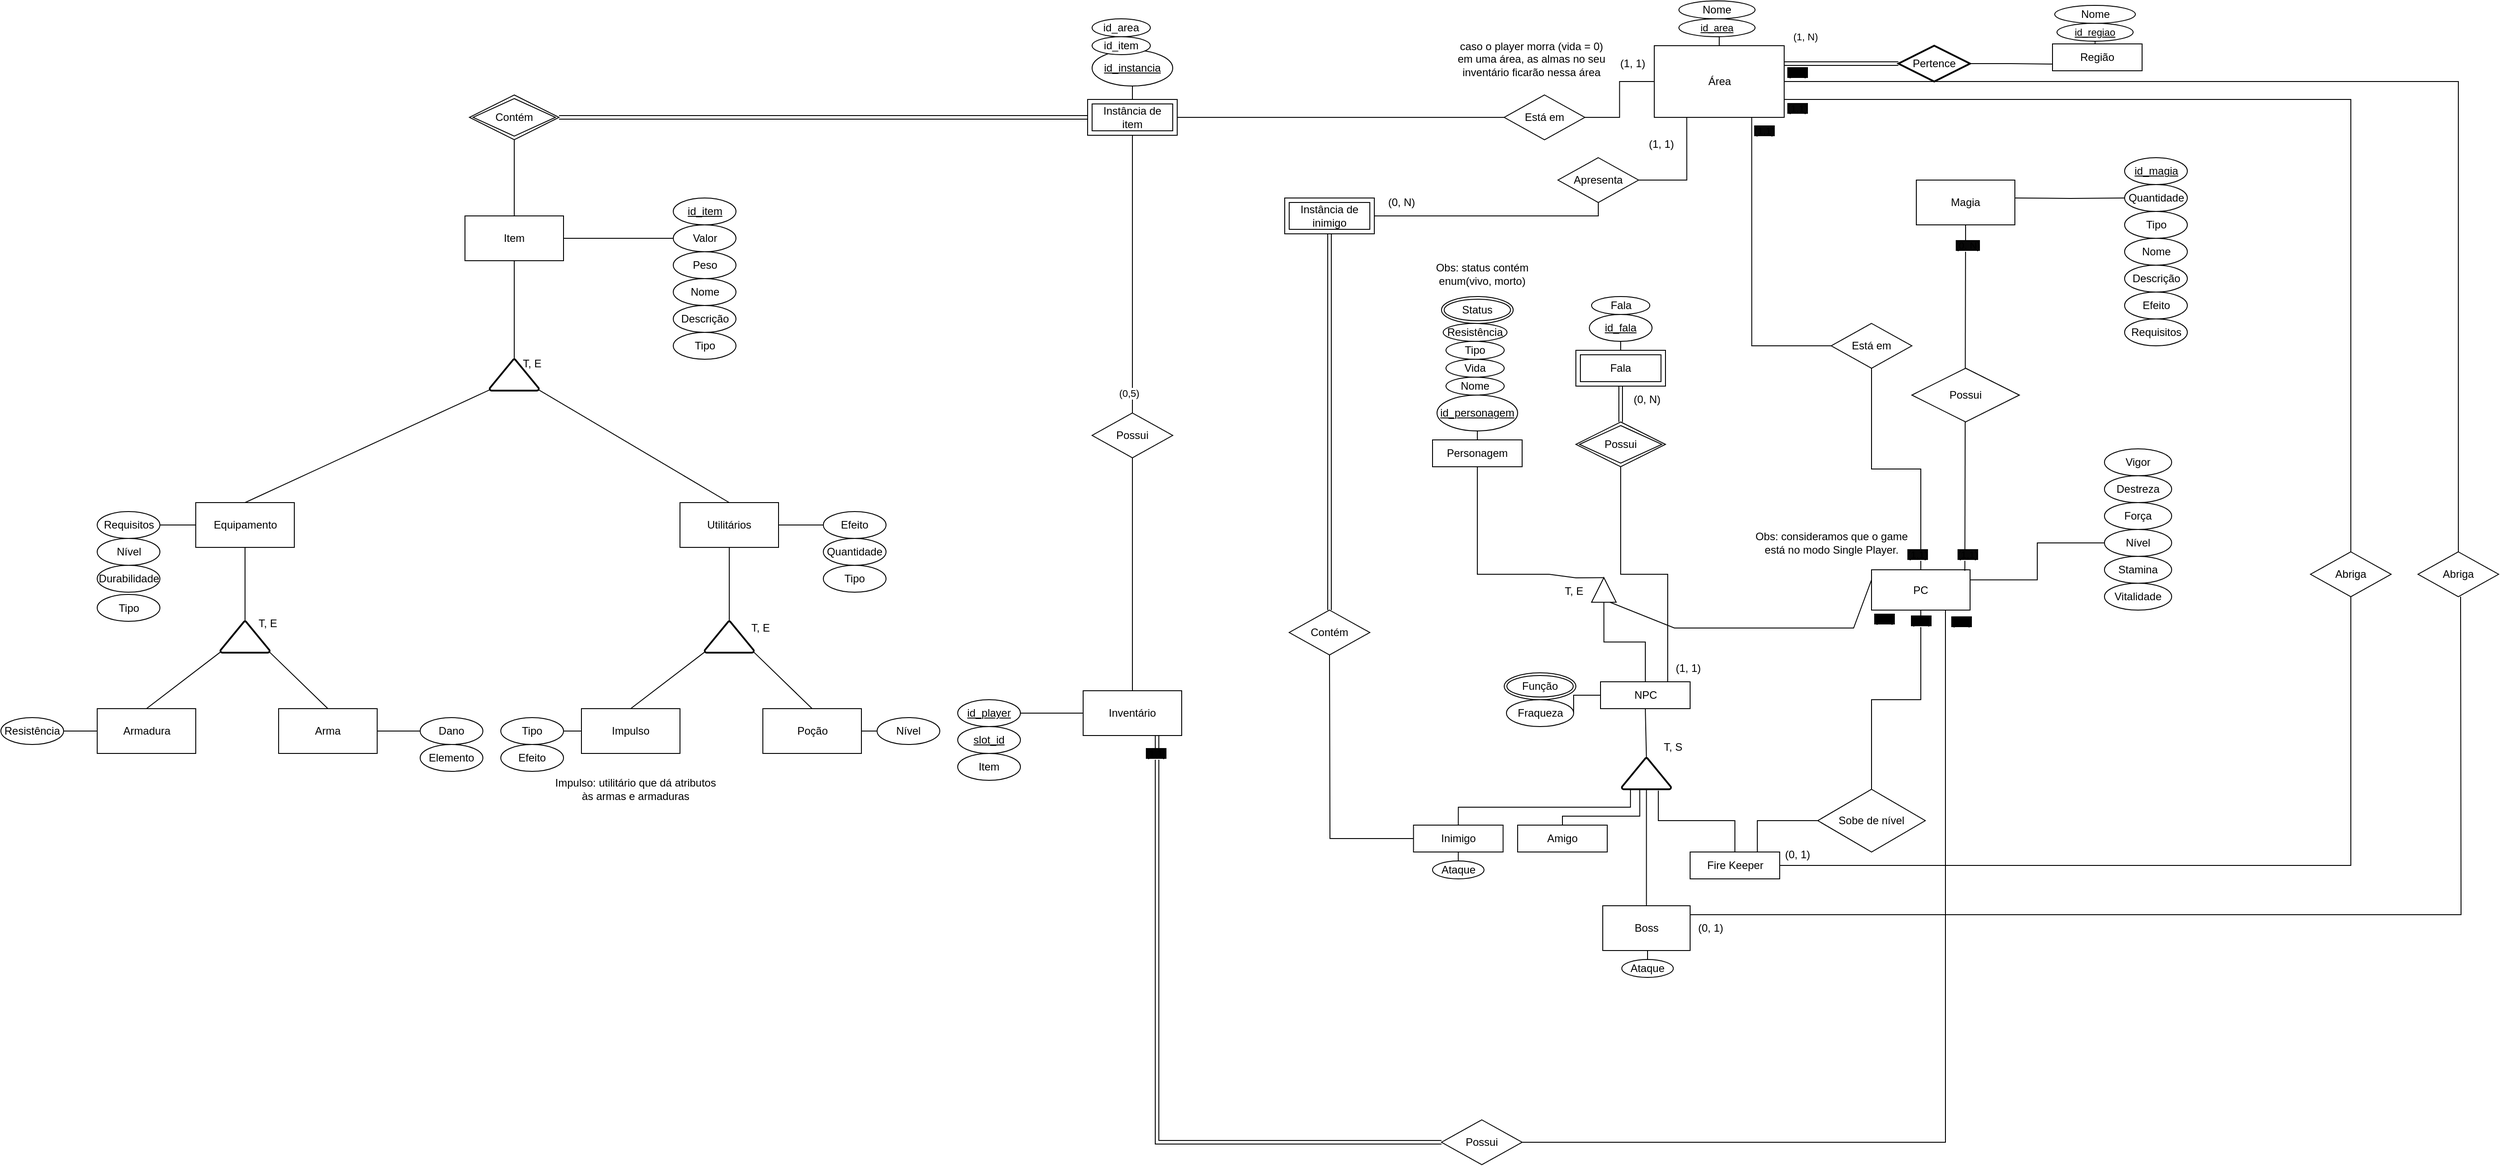 <mxfile version="24.6.4" type="device">
  <diagram name="Página-1" id="jx06WDity2gwH4yA1sEw">
    <mxGraphModel dx="1634" dy="1858" grid="1" gridSize="10" guides="1" tooltips="1" connect="1" arrows="1" fold="1" page="1" pageScale="1" pageWidth="827" pageHeight="1169" background="none" math="0" shadow="0">
      <root>
        <mxCell id="0" />
        <mxCell id="1" parent="0" />
        <mxCell id="X5-_OFj0duZmrZP-IUJ5-1" style="edgeStyle=orthogonalEdgeStyle;rounded=0;orthogonalLoop=1;jettySize=auto;html=1;exitX=1;exitY=0.25;exitDx=0;exitDy=0;entryX=0;entryY=0.5;entryDx=0;entryDy=0;labelBackgroundColor=none;fontColor=default;endArrow=none;endFill=0;" parent="1" source="X5-_OFj0duZmrZP-IUJ5-4" target="X5-_OFj0duZmrZP-IUJ5-6" edge="1">
          <mxGeometry relative="1" as="geometry" />
        </mxCell>
        <mxCell id="X5-_OFj0duZmrZP-IUJ5-4" value="PC" style="rounded=0;whiteSpace=wrap;html=1;labelBackgroundColor=none;" parent="1" vertex="1">
          <mxGeometry x="1440" y="535" width="110" height="45" as="geometry" />
        </mxCell>
        <mxCell id="X5-_OFj0duZmrZP-IUJ5-5" value="Stamina" style="ellipse;whiteSpace=wrap;html=1;align=center;labelBackgroundColor=none;" parent="1" vertex="1">
          <mxGeometry x="1700" y="520" width="75" height="30" as="geometry" />
        </mxCell>
        <mxCell id="X5-_OFj0duZmrZP-IUJ5-6" value="Nível" style="ellipse;whiteSpace=wrap;html=1;align=center;labelBackgroundColor=none;" parent="1" vertex="1">
          <mxGeometry x="1700" y="490" width="75" height="30" as="geometry" />
        </mxCell>
        <mxCell id="X5-_OFj0duZmrZP-IUJ5-7" value="Força" style="ellipse;whiteSpace=wrap;html=1;align=center;labelBackgroundColor=none;" parent="1" vertex="1">
          <mxGeometry x="1700" y="460" width="75" height="30" as="geometry" />
        </mxCell>
        <mxCell id="X5-_OFj0duZmrZP-IUJ5-8" value="Vigor" style="ellipse;whiteSpace=wrap;html=1;align=center;labelBackgroundColor=none;" parent="1" vertex="1">
          <mxGeometry x="1700" y="400" width="75" height="30" as="geometry" />
        </mxCell>
        <mxCell id="X5-_OFj0duZmrZP-IUJ5-9" value="Destreza" style="ellipse;whiteSpace=wrap;html=1;align=center;labelBackgroundColor=none;" parent="1" vertex="1">
          <mxGeometry x="1700" y="430" width="75" height="30" as="geometry" />
        </mxCell>
        <mxCell id="X5-_OFj0duZmrZP-IUJ5-10" value="Vitalidade" style="ellipse;whiteSpace=wrap;html=1;align=center;labelBackgroundColor=none;" parent="1" vertex="1">
          <mxGeometry x="1700" y="550" width="75" height="30" as="geometry" />
        </mxCell>
        <mxCell id="X5-_OFj0duZmrZP-IUJ5-29" style="edgeStyle=orthogonalEdgeStyle;rounded=0;orthogonalLoop=1;jettySize=auto;html=1;exitX=0;exitY=0.5;exitDx=0;exitDy=0;entryX=1;entryY=0.5;entryDx=0;entryDy=0;labelBackgroundColor=none;fontColor=default;endArrow=none;endFill=0;" parent="1" source="X5-_OFj0duZmrZP-IUJ5-30" target="X5-_OFj0duZmrZP-IUJ5-32" edge="1">
          <mxGeometry relative="1" as="geometry" />
        </mxCell>
        <mxCell id="X5-_OFj0duZmrZP-IUJ5-30" value="NPC" style="rounded=0;whiteSpace=wrap;html=1;labelBackgroundColor=none;" parent="1" vertex="1">
          <mxGeometry x="1137.5" y="660" width="100" height="30" as="geometry" />
        </mxCell>
        <mxCell id="X5-_OFj0duZmrZP-IUJ5-31" value="Função" style="ellipse;shape=doubleEllipse;margin=3;whiteSpace=wrap;html=1;align=center;labelBackgroundColor=none;" parent="1" vertex="1">
          <mxGeometry x="1030" y="650" width="80" height="30" as="geometry" />
        </mxCell>
        <mxCell id="X5-_OFj0duZmrZP-IUJ5-32" value="Fraqueza" style="ellipse;whiteSpace=wrap;html=1;align=center;labelBackgroundColor=none;" parent="1" vertex="1">
          <mxGeometry x="1032.5" y="680" width="75" height="30" as="geometry" />
        </mxCell>
        <mxCell id="X5-_OFj0duZmrZP-IUJ5-40" value="" style="edgeStyle=orthogonalEdgeStyle;shape=link;rounded=0;orthogonalLoop=1;jettySize=auto;html=1;align=center;verticalAlign=middle;fontFamily=Helvetica;fontSize=11;fontColor=default;labelBackgroundColor=none;endArrow=classic;entryX=0;entryY=0.5;entryDx=0;entryDy=0;entryPerimeter=0;exitX=1;exitY=0.25;exitDx=0;exitDy=0;" parent="1" source="X5-_OFj0duZmrZP-IUJ5-42" target="X5-_OFj0duZmrZP-IUJ5-45" edge="1">
          <mxGeometry relative="1" as="geometry">
            <mxPoint x="1440" y="100" as="targetPoint" />
          </mxGeometry>
        </mxCell>
        <mxCell id="X5-_OFj0duZmrZP-IUJ5-41" value="(1, N)" style="edgeLabel;html=1;align=center;verticalAlign=middle;resizable=0;points=[];fontFamily=Helvetica;fontSize=11;labelBackgroundColor=none;" parent="X5-_OFj0duZmrZP-IUJ5-40" connectable="0" vertex="1">
          <mxGeometry x="-0.63" y="-2" relative="1" as="geometry">
            <mxPoint y="-32" as="offset" />
          </mxGeometry>
        </mxCell>
        <mxCell id="X5-_OFj0duZmrZP-IUJ5-42" value="Área" style="rounded=0;whiteSpace=wrap;html=1;labelBackgroundColor=none;" parent="1" vertex="1">
          <mxGeometry x="1197.5" y="-50" width="145" height="80" as="geometry" />
        </mxCell>
        <mxCell id="X5-_OFj0duZmrZP-IUJ5-43" value="id_area" style="ellipse;whiteSpace=wrap;html=1;align=center;fontStyle=4;fontFamily=Helvetica;fontSize=11;labelBackgroundColor=none;" parent="1" vertex="1">
          <mxGeometry x="1225" y="-80" width="85" height="20" as="geometry" />
        </mxCell>
        <mxCell id="X5-_OFj0duZmrZP-IUJ5-44" value="Nome" style="ellipse;whiteSpace=wrap;html=1;align=center;labelBackgroundColor=none;" parent="1" vertex="1">
          <mxGeometry x="1225" y="-100" width="85" height="20" as="geometry" />
        </mxCell>
        <mxCell id="X5-_OFj0duZmrZP-IUJ5-45" value="Pertence" style="strokeWidth=2;html=1;shape=mxgraph.flowchart.decision;whiteSpace=wrap;labelBackgroundColor=none;" parent="1" vertex="1">
          <mxGeometry x="1470" y="-50" width="80" height="40" as="geometry" />
        </mxCell>
        <mxCell id="X5-_OFj0duZmrZP-IUJ5-46" style="edgeStyle=orthogonalEdgeStyle;shape=connector;rounded=0;orthogonalLoop=1;jettySize=auto;html=1;exitX=0.5;exitY=0;exitDx=0;exitDy=0;entryX=0.5;entryY=1;entryDx=0;entryDy=0;align=center;verticalAlign=middle;fontFamily=Helvetica;fontSize=11;fontColor=default;labelBackgroundColor=none;endArrow=none;endFill=0;" parent="1" source="X5-_OFj0duZmrZP-IUJ5-47" target="X5-_OFj0duZmrZP-IUJ5-48" edge="1">
          <mxGeometry relative="1" as="geometry" />
        </mxCell>
        <mxCell id="X5-_OFj0duZmrZP-IUJ5-47" value="Região" style="rounded=0;whiteSpace=wrap;html=1;labelBackgroundColor=none;" parent="1" vertex="1">
          <mxGeometry x="1642" y="-52" width="100" height="30" as="geometry" />
        </mxCell>
        <mxCell id="X5-_OFj0duZmrZP-IUJ5-48" value="id_regiao" style="ellipse;whiteSpace=wrap;html=1;align=center;fontStyle=4;fontFamily=Helvetica;fontSize=11;labelBackgroundColor=none;" parent="1" vertex="1">
          <mxGeometry x="1647" y="-75" width="85" height="20" as="geometry" />
        </mxCell>
        <mxCell id="X5-_OFj0duZmrZP-IUJ5-49" value="Nome" style="ellipse;whiteSpace=wrap;html=1;align=center;labelBackgroundColor=none;" parent="1" vertex="1">
          <mxGeometry x="1644.5" y="-95" width="90" height="20" as="geometry" />
        </mxCell>
        <mxCell id="X5-_OFj0duZmrZP-IUJ5-53" value="Boss" style="rounded=0;whiteSpace=wrap;html=1;labelBackgroundColor=none;" parent="1" vertex="1">
          <mxGeometry x="1140" y="910" width="97.5" height="50" as="geometry" />
        </mxCell>
        <mxCell id="X5-_OFj0duZmrZP-IUJ5-54" value="Fire Keeper" style="rounded=0;whiteSpace=wrap;html=1;labelBackgroundColor=none;" parent="1" vertex="1">
          <mxGeometry x="1237.5" y="850" width="100" height="30" as="geometry" />
        </mxCell>
        <mxCell id="X5-_OFj0duZmrZP-IUJ5-55" style="edgeStyle=orthogonalEdgeStyle;rounded=0;orthogonalLoop=1;jettySize=auto;html=1;exitX=0;exitY=0.5;exitDx=0;exitDy=0;endArrow=none;endFill=0;" parent="1" source="X5-_OFj0duZmrZP-IUJ5-56" edge="1">
          <mxGeometry relative="1" as="geometry">
            <mxPoint x="835" y="630" as="targetPoint" />
          </mxGeometry>
        </mxCell>
        <mxCell id="X5-_OFj0duZmrZP-IUJ5-56" value="Inimigo" style="rounded=0;whiteSpace=wrap;html=1;labelBackgroundColor=none;" parent="1" vertex="1">
          <mxGeometry x="928.75" y="820" width="100" height="30" as="geometry" />
        </mxCell>
        <mxCell id="X5-_OFj0duZmrZP-IUJ5-58" value="Contém" style="shape=rhombus;perimeter=rhombusPerimeter;whiteSpace=wrap;html=1;align=center;" parent="1" vertex="1">
          <mxGeometry x="790" y="580" width="90" height="50" as="geometry" />
        </mxCell>
        <mxCell id="X5-_OFj0duZmrZP-IUJ5-59" value="Instância de&lt;div&gt;inimigo&lt;/div&gt;" style="shape=ext;margin=3;double=1;whiteSpace=wrap;html=1;align=center;" parent="1" vertex="1">
          <mxGeometry x="785" y="120" width="100" height="40" as="geometry" />
        </mxCell>
        <mxCell id="X5-_OFj0duZmrZP-IUJ5-60" value="" style="shape=link;html=1;rounded=0;edgeStyle=orthogonalEdgeStyle;exitX=0.5;exitY=0;exitDx=0;exitDy=0;entryX=0.5;entryY=1;entryDx=0;entryDy=0;" parent="1" source="X5-_OFj0duZmrZP-IUJ5-58" target="X5-_OFj0duZmrZP-IUJ5-59" edge="1">
          <mxGeometry relative="1" as="geometry">
            <mxPoint x="830" y="570" as="sourcePoint" />
            <mxPoint x="990" y="570" as="targetPoint" />
          </mxGeometry>
        </mxCell>
        <mxCell id="X5-_OFj0duZmrZP-IUJ5-61" value="" style="resizable=0;html=1;whiteSpace=wrap;align=right;verticalAlign=bottom;" parent="X5-_OFj0duZmrZP-IUJ5-60" connectable="0" vertex="1">
          <mxGeometry x="1" relative="1" as="geometry" />
        </mxCell>
        <mxCell id="X5-_OFj0duZmrZP-IUJ5-62" value="" style="endArrow=none;html=1;rounded=0;edgeStyle=orthogonalEdgeStyle;entryX=0.5;entryY=1;entryDx=0;entryDy=0;" parent="1" source="X5-_OFj0duZmrZP-IUJ5-59" target="X5-_OFj0duZmrZP-IUJ5-63" edge="1">
          <mxGeometry relative="1" as="geometry">
            <mxPoint x="885" y="240" as="sourcePoint" />
            <mxPoint x="1045" y="240" as="targetPoint" />
          </mxGeometry>
        </mxCell>
        <mxCell id="X5-_OFj0duZmrZP-IUJ5-63" value="Apresenta" style="shape=rhombus;perimeter=rhombusPerimeter;whiteSpace=wrap;html=1;align=center;" parent="1" vertex="1">
          <mxGeometry x="1090" y="75" width="90" height="50" as="geometry" />
        </mxCell>
        <mxCell id="X5-_OFj0duZmrZP-IUJ5-64" value="" style="endArrow=none;html=1;rounded=0;edgeStyle=orthogonalEdgeStyle;entryX=0.25;entryY=1;entryDx=0;entryDy=0;" parent="1" source="X5-_OFj0duZmrZP-IUJ5-63" target="X5-_OFj0duZmrZP-IUJ5-42" edge="1">
          <mxGeometry relative="1" as="geometry">
            <mxPoint x="1215" y="35" as="sourcePoint" />
            <mxPoint x="1215" y="35" as="targetPoint" />
          </mxGeometry>
        </mxCell>
        <mxCell id="X5-_OFj0duZmrZP-IUJ5-65" value="Ataque" style="ellipse;whiteSpace=wrap;html=1;align=center;labelBackgroundColor=none;" parent="1" vertex="1">
          <mxGeometry x="1161.25" y="970" width="57.5" height="20" as="geometry" />
        </mxCell>
        <mxCell id="X5-_OFj0duZmrZP-IUJ5-66" value="" style="endArrow=none;html=1;rounded=0;edgeStyle=orthogonalEdgeStyle;exitX=0.5;exitY=1;exitDx=0;exitDy=0;entryX=0.5;entryY=0;entryDx=0;entryDy=0;" parent="1" source="X5-_OFj0duZmrZP-IUJ5-53" target="X5-_OFj0duZmrZP-IUJ5-65" edge="1">
          <mxGeometry relative="1" as="geometry">
            <mxPoint x="1338.75" y="970" as="sourcePoint" />
            <mxPoint x="1498.75" y="970" as="targetPoint" />
          </mxGeometry>
        </mxCell>
        <mxCell id="X5-_OFj0duZmrZP-IUJ5-67" value="" style="endArrow=none;html=1;rounded=0;edgeStyle=orthogonalEdgeStyle;exitX=0.5;exitY=1;exitDx=0;exitDy=0;entryX=0.5;entryY=0;entryDx=0;entryDy=0;" parent="1" source="X5-_OFj0duZmrZP-IUJ5-56" edge="1">
          <mxGeometry relative="1" as="geometry">
            <mxPoint x="930" y="950" as="sourcePoint" />
            <mxPoint x="978.75" y="860" as="targetPoint" />
          </mxGeometry>
        </mxCell>
        <mxCell id="X5-_OFj0duZmrZP-IUJ5-68" value="" style="endArrow=none;html=1;rounded=0;edgeStyle=orthogonalEdgeStyle;exitX=0.5;exitY=0;exitDx=0;exitDy=0;entryX=0.5;entryY=1;entryDx=0;entryDy=0;entryPerimeter=0;" parent="1" source="X5-_OFj0duZmrZP-IUJ5-53" target="xRYIxDlRen_ofOz4KStq-5" edge="1">
          <mxGeometry relative="1" as="geometry">
            <mxPoint x="1340" y="780" as="sourcePoint" />
            <mxPoint x="1187.5" y="810" as="targetPoint" />
          </mxGeometry>
        </mxCell>
        <mxCell id="X5-_OFj0duZmrZP-IUJ5-69" value="" style="endArrow=none;html=1;rounded=0;edgeStyle=orthogonalEdgeStyle;exitX=0.5;exitY=0;exitDx=0;exitDy=0;entryX=0.741;entryY=1.042;entryDx=0;entryDy=0;entryPerimeter=0;" parent="1" source="X5-_OFj0duZmrZP-IUJ5-54" target="xRYIxDlRen_ofOz4KStq-5" edge="1">
          <mxGeometry relative="1" as="geometry">
            <mxPoint x="1320" y="800" as="sourcePoint" />
            <mxPoint x="1202.5" y="795" as="targetPoint" />
          </mxGeometry>
        </mxCell>
        <mxCell id="X5-_OFj0duZmrZP-IUJ5-70" value="" style="endArrow=none;html=1;rounded=0;edgeStyle=orthogonalEdgeStyle;entryX=0.176;entryY=1.015;entryDx=0;entryDy=0;exitX=0.5;exitY=0;exitDx=0;exitDy=0;entryPerimeter=0;" parent="1" source="X5-_OFj0duZmrZP-IUJ5-56" target="xRYIxDlRen_ofOz4KStq-5" edge="1">
          <mxGeometry relative="1" as="geometry">
            <mxPoint x="1010" y="780" as="sourcePoint" />
            <mxPoint x="1172.5" y="795" as="targetPoint" />
          </mxGeometry>
        </mxCell>
        <mxCell id="X5-_OFj0duZmrZP-IUJ5-71" value="Sobe de nível" style="shape=rhombus;perimeter=rhombusPerimeter;whiteSpace=wrap;html=1;align=center;" parent="1" vertex="1">
          <mxGeometry x="1380" y="780" width="120" height="70" as="geometry" />
        </mxCell>
        <mxCell id="X5-_OFj0duZmrZP-IUJ5-72" value="" style="endArrow=none;html=1;rounded=0;edgeStyle=orthogonalEdgeStyle;exitX=0.75;exitY=0;exitDx=0;exitDy=0;entryX=0;entryY=0.5;entryDx=0;entryDy=0;" parent="1" source="X5-_OFj0duZmrZP-IUJ5-54" target="X5-_OFj0duZmrZP-IUJ5-71" edge="1">
          <mxGeometry relative="1" as="geometry">
            <mxPoint x="1420" y="850" as="sourcePoint" />
            <mxPoint x="1580" y="850" as="targetPoint" />
          </mxGeometry>
        </mxCell>
        <mxCell id="X5-_OFj0duZmrZP-IUJ5-73" value="" style="endArrow=none;html=1;rounded=0;edgeStyle=orthogonalEdgeStyle;exitX=0.5;exitY=0;exitDx=0;exitDy=0;entryX=0.5;entryY=1;entryDx=0;entryDy=0;" parent="1" source="X5-_OFj0duZmrZP-IUJ5-71" target="X5-_OFj0duZmrZP-IUJ5-4" edge="1">
          <mxGeometry relative="1" as="geometry">
            <mxPoint x="1610" y="760" as="sourcePoint" />
            <mxPoint x="1770" y="760" as="targetPoint" />
          </mxGeometry>
        </mxCell>
        <mxCell id="X5-_OFj0duZmrZP-IUJ5-86" value="" style="endArrow=none;html=1;rounded=0;edgeStyle=orthogonalEdgeStyle;entryX=0.5;entryY=0;entryDx=0;entryDy=0;exitX=0;exitY=0.5;exitDx=0;exitDy=0;" parent="1" source="xRYIxDlRen_ofOz4KStq-18" target="X5-_OFj0duZmrZP-IUJ5-30" edge="1">
          <mxGeometry relative="1" as="geometry">
            <mxPoint x="1141" y="590" as="sourcePoint" />
            <mxPoint x="1192.5" y="735" as="targetPoint" />
          </mxGeometry>
        </mxCell>
        <mxCell id="X5-_OFj0duZmrZP-IUJ5-87" value="Abriga" style="shape=rhombus;perimeter=rhombusPerimeter;whiteSpace=wrap;html=1;align=center;" parent="1" vertex="1">
          <mxGeometry x="1930" y="515" width="90" height="50" as="geometry" />
        </mxCell>
        <mxCell id="X5-_OFj0duZmrZP-IUJ5-88" value="" style="endArrow=none;html=1;rounded=0;edgeStyle=orthogonalEdgeStyle;exitX=1;exitY=0.5;exitDx=0;exitDy=0;entryX=0.5;entryY=1;entryDx=0;entryDy=0;" parent="1" source="X5-_OFj0duZmrZP-IUJ5-54" target="X5-_OFj0duZmrZP-IUJ5-87" edge="1">
          <mxGeometry relative="1" as="geometry">
            <mxPoint x="1420" y="880" as="sourcePoint" />
            <mxPoint x="1580" y="880" as="targetPoint" />
          </mxGeometry>
        </mxCell>
        <mxCell id="X5-_OFj0duZmrZP-IUJ5-89" value="" style="endArrow=none;html=1;rounded=0;edgeStyle=orthogonalEdgeStyle;exitX=1;exitY=0.75;exitDx=0;exitDy=0;entryX=0.5;entryY=0;entryDx=0;entryDy=0;" parent="1" source="X5-_OFj0duZmrZP-IUJ5-42" target="X5-_OFj0duZmrZP-IUJ5-87" edge="1">
          <mxGeometry relative="1" as="geometry">
            <mxPoint x="1370" y="130" as="sourcePoint" />
            <mxPoint x="1530" y="130" as="targetPoint" />
          </mxGeometry>
        </mxCell>
        <mxCell id="X5-_OFj0duZmrZP-IUJ5-90" value="&lt;span style=&quot;background-color: rgb(0, 0, 0);&quot;&gt;(1,1)&lt;/span&gt;" style="edgeLabel;html=1;align=center;verticalAlign=middle;resizable=0;points=[];" parent="X5-_OFj0duZmrZP-IUJ5-89" connectable="0" vertex="1">
          <mxGeometry x="0.967" y="2" relative="1" as="geometry">
            <mxPoint x="-620" y="-516" as="offset" />
          </mxGeometry>
        </mxCell>
        <mxCell id="X5-_OFj0duZmrZP-IUJ5-91" value="Abriga" style="shape=rhombus;perimeter=rhombusPerimeter;whiteSpace=wrap;html=1;align=center;" parent="1" vertex="1">
          <mxGeometry x="2050" y="515" width="90" height="50" as="geometry" />
        </mxCell>
        <mxCell id="X5-_OFj0duZmrZP-IUJ5-92" value="" style="endArrow=none;html=1;rounded=0;edgeStyle=orthogonalEdgeStyle;entryX=0.5;entryY=1;entryDx=0;entryDy=0;" parent="1" source="X5-_OFj0duZmrZP-IUJ5-53" edge="1">
          <mxGeometry relative="1" as="geometry">
            <mxPoint x="1240" y="935" as="sourcePoint" />
            <mxPoint x="2097.5" y="565" as="targetPoint" />
            <Array as="points">
              <mxPoint x="2098" y="920" />
              <mxPoint x="2098" y="910" />
            </Array>
          </mxGeometry>
        </mxCell>
        <mxCell id="X5-_OFj0duZmrZP-IUJ5-93" value="" style="endArrow=none;html=1;rounded=0;edgeStyle=orthogonalEdgeStyle;exitX=1;exitY=0.5;exitDx=0;exitDy=0;entryX=0.5;entryY=0;entryDx=0;entryDy=0;" parent="1" source="X5-_OFj0duZmrZP-IUJ5-42" target="X5-_OFj0duZmrZP-IUJ5-91" edge="1">
          <mxGeometry relative="1" as="geometry">
            <mxPoint x="2020" y="400" as="sourcePoint" />
            <mxPoint x="2180" y="400" as="targetPoint" />
          </mxGeometry>
        </mxCell>
        <mxCell id="X5-_OFj0duZmrZP-IUJ5-94" value="&lt;span style=&quot;background-color: rgb(8, 8, 8);&quot;&gt;(1,1)&lt;/span&gt;" style="edgeLabel;html=1;align=center;verticalAlign=middle;resizable=0;points=[];" parent="X5-_OFj0duZmrZP-IUJ5-93" connectable="0" vertex="1">
          <mxGeometry x="0.967" relative="1" as="geometry">
            <mxPoint x="-738" y="-474" as="offset" />
          </mxGeometry>
        </mxCell>
        <mxCell id="X5-_OFj0duZmrZP-IUJ5-98" value="Personagem" style="rounded=0;whiteSpace=wrap;html=1;labelBackgroundColor=none;" parent="1" vertex="1">
          <mxGeometry x="950" y="390" width="100" height="30" as="geometry" />
        </mxCell>
        <mxCell id="X5-_OFj0duZmrZP-IUJ5-99" value="id_personagem" style="ellipse;whiteSpace=wrap;html=1;align=center;fontStyle=4;labelBackgroundColor=none;" parent="1" vertex="1">
          <mxGeometry x="955" y="340" width="90" height="40" as="geometry" />
        </mxCell>
        <mxCell id="X5-_OFj0duZmrZP-IUJ5-100" value="" style="endArrow=none;html=1;rounded=0;edgeStyle=orthogonalEdgeStyle;entryX=0.5;entryY=1;entryDx=0;entryDy=0;exitX=0.5;exitY=0;exitDx=0;exitDy=0;" parent="1" source="X5-_OFj0duZmrZP-IUJ5-98" target="X5-_OFj0duZmrZP-IUJ5-99" edge="1">
          <mxGeometry relative="1" as="geometry">
            <mxPoint x="930" y="380" as="sourcePoint" />
            <mxPoint x="1090" y="380" as="targetPoint" />
          </mxGeometry>
        </mxCell>
        <mxCell id="X5-_OFj0duZmrZP-IUJ5-101" value="Nome" style="ellipse;whiteSpace=wrap;html=1;align=center;labelBackgroundColor=none;" parent="1" vertex="1">
          <mxGeometry x="965" y="320" width="65" height="20" as="geometry" />
        </mxCell>
        <mxCell id="X5-_OFj0duZmrZP-IUJ5-102" value="Vida" style="ellipse;whiteSpace=wrap;html=1;align=center;labelBackgroundColor=none;" parent="1" vertex="1">
          <mxGeometry x="965" y="300" width="65" height="20" as="geometry" />
        </mxCell>
        <mxCell id="X5-_OFj0duZmrZP-IUJ5-103" value="Possui" style="shape=rhombus;double=1;perimeter=rhombusPerimeter;whiteSpace=wrap;html=1;align=center;" parent="1" vertex="1">
          <mxGeometry x="1110" y="370" width="100" height="50" as="geometry" />
        </mxCell>
        <mxCell id="X5-_OFj0duZmrZP-IUJ5-104" value="" style="endArrow=none;html=1;rounded=0;edgeStyle=orthogonalEdgeStyle;exitX=0.75;exitY=0;exitDx=0;exitDy=0;entryX=0.5;entryY=1;entryDx=0;entryDy=0;" parent="1" source="X5-_OFj0duZmrZP-IUJ5-30" target="X5-_OFj0duZmrZP-IUJ5-103" edge="1">
          <mxGeometry relative="1" as="geometry">
            <mxPoint x="1270" y="610" as="sourcePoint" />
            <mxPoint x="1430" y="610" as="targetPoint" />
          </mxGeometry>
        </mxCell>
        <mxCell id="X5-_OFj0duZmrZP-IUJ5-105" value="Fala" style="shape=ext;margin=3;double=1;whiteSpace=wrap;html=1;align=center;" parent="1" vertex="1">
          <mxGeometry x="1110" y="290" width="100" height="40" as="geometry" />
        </mxCell>
        <mxCell id="X5-_OFj0duZmrZP-IUJ5-106" value="" style="shape=link;html=1;rounded=0;edgeStyle=orthogonalEdgeStyle;exitX=0.5;exitY=0;exitDx=0;exitDy=0;entryX=0.5;entryY=1;entryDx=0;entryDy=0;" parent="1" source="X5-_OFj0duZmrZP-IUJ5-103" target="X5-_OFj0duZmrZP-IUJ5-105" edge="1">
          <mxGeometry relative="1" as="geometry">
            <mxPoint x="1140" y="270" as="sourcePoint" />
            <mxPoint x="1300" y="270" as="targetPoint" />
          </mxGeometry>
        </mxCell>
        <mxCell id="X5-_OFj0duZmrZP-IUJ5-107" value="" style="resizable=0;html=1;whiteSpace=wrap;align=right;verticalAlign=bottom;" parent="X5-_OFj0duZmrZP-IUJ5-106" connectable="0" vertex="1">
          <mxGeometry x="1" relative="1" as="geometry" />
        </mxCell>
        <mxCell id="X5-_OFj0duZmrZP-IUJ5-108" value="id_fala" style="ellipse;whiteSpace=wrap;html=1;align=center;fontStyle=4;labelBackgroundColor=none;" parent="1" vertex="1">
          <mxGeometry x="1125" y="250" width="70" height="30" as="geometry" />
        </mxCell>
        <mxCell id="X5-_OFj0duZmrZP-IUJ5-109" value="" style="endArrow=none;html=1;rounded=0;edgeStyle=orthogonalEdgeStyle;exitX=0.5;exitY=0;exitDx=0;exitDy=0;entryX=0.5;entryY=1;entryDx=0;entryDy=0;" parent="1" source="X5-_OFj0duZmrZP-IUJ5-105" target="X5-_OFj0duZmrZP-IUJ5-108" edge="1">
          <mxGeometry relative="1" as="geometry">
            <mxPoint x="1270" y="270" as="sourcePoint" />
            <mxPoint x="1430" y="270" as="targetPoint" />
          </mxGeometry>
        </mxCell>
        <mxCell id="X5-_OFj0duZmrZP-IUJ5-110" value="Fala" style="ellipse;whiteSpace=wrap;html=1;align=center;labelBackgroundColor=none;" parent="1" vertex="1">
          <mxGeometry x="1127.5" y="230" width="65" height="20" as="geometry" />
        </mxCell>
        <mxCell id="X5-_OFj0duZmrZP-IUJ5-111" value="Inventário" style="whiteSpace=wrap;html=1;align=center;" parent="1" vertex="1">
          <mxGeometry x="560" y="670" width="110" height="50" as="geometry" />
        </mxCell>
        <mxCell id="X5-_OFj0duZmrZP-IUJ5-118" value="Possui" style="shape=rhombus;perimeter=rhombusPerimeter;whiteSpace=wrap;html=1;align=center;" parent="1" vertex="1">
          <mxGeometry x="960" y="1149" width="90" height="50" as="geometry" />
        </mxCell>
        <mxCell id="X5-_OFj0duZmrZP-IUJ5-119" value="" style="shape=link;html=1;rounded=0;edgeStyle=orthogonalEdgeStyle;exitX=0.75;exitY=1;exitDx=0;exitDy=0;entryX=0;entryY=0.5;entryDx=0;entryDy=0;" parent="1" source="X5-_OFj0duZmrZP-IUJ5-111" target="X5-_OFj0duZmrZP-IUJ5-118" edge="1">
          <mxGeometry relative="1" as="geometry">
            <mxPoint x="500" y="790" as="sourcePoint" />
            <mxPoint x="660" y="790" as="targetPoint" />
          </mxGeometry>
        </mxCell>
        <mxCell id="X5-_OFj0duZmrZP-IUJ5-120" value="" style="resizable=0;html=1;whiteSpace=wrap;align=right;verticalAlign=bottom;" parent="X5-_OFj0duZmrZP-IUJ5-119" connectable="0" vertex="1">
          <mxGeometry x="1" relative="1" as="geometry" />
        </mxCell>
        <mxCell id="X5-_OFj0duZmrZP-IUJ5-121" value="&lt;span style=&quot;background-color: rgb(3, 3, 3);&quot;&gt;(1,1)&lt;/span&gt;" style="edgeLabel;html=1;align=center;verticalAlign=middle;resizable=0;points=[];" parent="X5-_OFj0duZmrZP-IUJ5-119" connectable="0" vertex="1">
          <mxGeometry x="0.97" relative="1" as="geometry">
            <mxPoint x="-308" y="-434" as="offset" />
          </mxGeometry>
        </mxCell>
        <mxCell id="X5-_OFj0duZmrZP-IUJ5-122" value="" style="endArrow=none;html=1;rounded=0;edgeStyle=orthogonalEdgeStyle;exitX=1;exitY=0.5;exitDx=0;exitDy=0;entryX=0.75;entryY=1;entryDx=0;entryDy=0;" parent="1" source="X5-_OFj0duZmrZP-IUJ5-118" target="X5-_OFj0duZmrZP-IUJ5-4" edge="1">
          <mxGeometry relative="1" as="geometry">
            <mxPoint x="1110" y="1170" as="sourcePoint" />
            <mxPoint x="1270" y="1170" as="targetPoint" />
          </mxGeometry>
        </mxCell>
        <mxCell id="X5-_OFj0duZmrZP-IUJ5-123" value="&lt;span style=&quot;background-color: rgb(0, 0, 0);&quot;&gt;(1,1)&lt;/span&gt;" style="edgeLabel;html=1;align=center;verticalAlign=middle;resizable=0;points=[];" parent="X5-_OFj0duZmrZP-IUJ5-122" connectable="0" vertex="1">
          <mxGeometry x="-0.914" y="1" relative="1" as="geometry">
            <mxPoint x="444" y="-580" as="offset" />
          </mxGeometry>
        </mxCell>
        <mxCell id="X5-_OFj0duZmrZP-IUJ5-124" value="Está em" style="shape=rhombus;perimeter=rhombusPerimeter;whiteSpace=wrap;html=1;align=center;" parent="1" vertex="1">
          <mxGeometry x="1395" y="260" width="90" height="50" as="geometry" />
        </mxCell>
        <mxCell id="X5-_OFj0duZmrZP-IUJ5-125" value="" style="endArrow=none;html=1;rounded=0;edgeStyle=orthogonalEdgeStyle;exitX=0.5;exitY=0;exitDx=0;exitDy=0;entryX=0.5;entryY=1;entryDx=0;entryDy=0;" parent="1" source="X5-_OFj0duZmrZP-IUJ5-4" target="X5-_OFj0duZmrZP-IUJ5-124" edge="1">
          <mxGeometry relative="1" as="geometry">
            <mxPoint x="1450" y="520" as="sourcePoint" />
            <mxPoint x="1310" y="380" as="targetPoint" />
          </mxGeometry>
        </mxCell>
        <mxCell id="X5-_OFj0duZmrZP-IUJ5-126" value="" style="endArrow=none;html=1;rounded=0;edgeStyle=orthogonalEdgeStyle;entryX=0;entryY=0.5;entryDx=0;entryDy=0;exitX=0.75;exitY=1;exitDx=0;exitDy=0;" parent="1" source="X5-_OFj0duZmrZP-IUJ5-42" target="X5-_OFj0duZmrZP-IUJ5-124" edge="1">
          <mxGeometry relative="1" as="geometry">
            <mxPoint x="1230" y="260" as="sourcePoint" />
            <mxPoint x="1390" y="260" as="targetPoint" />
          </mxGeometry>
        </mxCell>
        <mxCell id="X5-_OFj0duZmrZP-IUJ5-127" value="Instância de&lt;div&gt;item&lt;/div&gt;" style="shape=ext;margin=3;double=1;whiteSpace=wrap;html=1;align=center;" parent="1" vertex="1">
          <mxGeometry x="565" y="10" width="100" height="40" as="geometry" />
        </mxCell>
        <mxCell id="X5-_OFj0duZmrZP-IUJ5-128" value="" style="endArrow=none;html=1;rounded=0;edgeStyle=orthogonalEdgeStyle;exitX=0.5;exitY=1;exitDx=0;exitDy=0;entryX=0.5;entryY=0;entryDx=0;entryDy=0;" parent="1" source="X5-_OFj0duZmrZP-IUJ5-43" target="X5-_OFj0duZmrZP-IUJ5-42" edge="1">
          <mxGeometry relative="1" as="geometry">
            <mxPoint x="1240" y="-20" as="sourcePoint" />
            <mxPoint x="1400" y="-20" as="targetPoint" />
          </mxGeometry>
        </mxCell>
        <mxCell id="X5-_OFj0duZmrZP-IUJ5-129" value="Possui" style="shape=rhombus;perimeter=rhombusPerimeter;whiteSpace=wrap;html=1;align=center;" parent="1" vertex="1">
          <mxGeometry x="570" y="360" width="90" height="50" as="geometry" />
        </mxCell>
        <mxCell id="X5-_OFj0duZmrZP-IUJ5-130" value="" style="endArrow=none;html=1;rounded=0;edgeStyle=orthogonalEdgeStyle;exitX=0.5;exitY=0;exitDx=0;exitDy=0;entryX=0.5;entryY=1;entryDx=0;entryDy=0;" parent="1" source="X5-_OFj0duZmrZP-IUJ5-111" target="X5-_OFj0duZmrZP-IUJ5-129" edge="1">
          <mxGeometry relative="1" as="geometry">
            <mxPoint x="570" y="520" as="sourcePoint" />
            <mxPoint x="730" y="520" as="targetPoint" />
          </mxGeometry>
        </mxCell>
        <mxCell id="X5-_OFj0duZmrZP-IUJ5-131" value="" style="endArrow=none;html=1;rounded=0;edgeStyle=orthogonalEdgeStyle;entryX=0.5;entryY=1;entryDx=0;entryDy=0;" parent="1" source="X5-_OFj0duZmrZP-IUJ5-129" target="X5-_OFj0duZmrZP-IUJ5-127" edge="1">
          <mxGeometry relative="1" as="geometry">
            <mxPoint x="575" y="200" as="sourcePoint" />
            <mxPoint x="575" y="200" as="targetPoint" />
          </mxGeometry>
        </mxCell>
        <mxCell id="X5-_OFj0duZmrZP-IUJ5-132" value="(0,5)" style="edgeLabel;html=1;align=center;verticalAlign=middle;resizable=0;points=[];" parent="X5-_OFj0duZmrZP-IUJ5-131" connectable="0" vertex="1">
          <mxGeometry x="-0.858" y="4" relative="1" as="geometry">
            <mxPoint as="offset" />
          </mxGeometry>
        </mxCell>
        <mxCell id="X5-_OFj0duZmrZP-IUJ5-133" value="id_instancia" style="ellipse;whiteSpace=wrap;html=1;align=center;fontStyle=4;labelBackgroundColor=none;" parent="1" vertex="1">
          <mxGeometry x="570" y="-45" width="90" height="40" as="geometry" />
        </mxCell>
        <mxCell id="X5-_OFj0duZmrZP-IUJ5-134" value="" style="endArrow=none;html=1;rounded=0;edgeStyle=orthogonalEdgeStyle;entryX=0.5;entryY=1;entryDx=0;entryDy=0;" parent="1" source="X5-_OFj0duZmrZP-IUJ5-127" target="X5-_OFj0duZmrZP-IUJ5-133" edge="1">
          <mxGeometry relative="1" as="geometry">
            <mxPoint x="575" y="-150" as="sourcePoint" />
            <mxPoint x="575" y="-150" as="targetPoint" />
          </mxGeometry>
        </mxCell>
        <mxCell id="X5-_OFj0duZmrZP-IUJ5-135" value="id_item" style="ellipse;whiteSpace=wrap;html=1;align=center;labelBackgroundColor=none;" parent="1" vertex="1">
          <mxGeometry x="570" y="-60" width="65" height="20" as="geometry" />
        </mxCell>
        <mxCell id="X5-_OFj0duZmrZP-IUJ5-136" value="id_area" style="ellipse;whiteSpace=wrap;html=1;align=center;labelBackgroundColor=none;" parent="1" vertex="1">
          <mxGeometry x="570" y="-80" width="65" height="20" as="geometry" />
        </mxCell>
        <mxCell id="X5-_OFj0duZmrZP-IUJ5-137" value="Está em" style="shape=rhombus;perimeter=rhombusPerimeter;whiteSpace=wrap;html=1;align=center;" parent="1" vertex="1">
          <mxGeometry x="1030" y="5" width="90" height="50" as="geometry" />
        </mxCell>
        <mxCell id="X5-_OFj0duZmrZP-IUJ5-138" value="" style="endArrow=none;html=1;rounded=0;edgeStyle=orthogonalEdgeStyle;entryX=0;entryY=0.5;entryDx=0;entryDy=0;" parent="1" source="X5-_OFj0duZmrZP-IUJ5-137" target="X5-_OFj0duZmrZP-IUJ5-42" edge="1">
          <mxGeometry relative="1" as="geometry">
            <mxPoint x="1120" y="-10" as="sourcePoint" />
            <mxPoint x="1280" y="-10" as="targetPoint" />
          </mxGeometry>
        </mxCell>
        <mxCell id="X5-_OFj0duZmrZP-IUJ5-139" value="" style="endArrow=none;html=1;rounded=0;edgeStyle=orthogonalEdgeStyle;exitX=1;exitY=0.5;exitDx=0;exitDy=0;entryX=0;entryY=0.5;entryDx=0;entryDy=0;" parent="1" source="X5-_OFj0duZmrZP-IUJ5-127" target="X5-_OFj0duZmrZP-IUJ5-137" edge="1">
          <mxGeometry relative="1" as="geometry">
            <mxPoint x="700" y="20" as="sourcePoint" />
            <mxPoint x="860" y="20" as="targetPoint" />
          </mxGeometry>
        </mxCell>
        <mxCell id="X5-_OFj0duZmrZP-IUJ5-142" value="" style="endArrow=none;html=1;rounded=0;edgeStyle=orthogonalEdgeStyle;exitX=1;exitY=0.5;exitDx=0;exitDy=0;exitPerimeter=0;entryX=0;entryY=0.75;entryDx=0;entryDy=0;" parent="1" source="X5-_OFj0duZmrZP-IUJ5-45" target="X5-_OFj0duZmrZP-IUJ5-47" edge="1">
          <mxGeometry relative="1" as="geometry">
            <mxPoint x="1480" y="-90" as="sourcePoint" />
            <mxPoint x="1640" y="-90" as="targetPoint" />
          </mxGeometry>
        </mxCell>
        <mxCell id="X5-_OFj0duZmrZP-IUJ5-143" value="id_player" style="ellipse;whiteSpace=wrap;html=1;align=center;fontStyle=4;labelBackgroundColor=none;" parent="1" vertex="1">
          <mxGeometry x="420" y="680" width="70" height="30" as="geometry" />
        </mxCell>
        <mxCell id="X5-_OFj0duZmrZP-IUJ5-144" value="" style="endArrow=none;html=1;rounded=0;edgeStyle=orthogonalEdgeStyle;entryX=0;entryY=0.5;entryDx=0;entryDy=0;" parent="1" source="X5-_OFj0duZmrZP-IUJ5-143" target="X5-_OFj0duZmrZP-IUJ5-111" edge="1">
          <mxGeometry relative="1" as="geometry">
            <mxPoint x="490" y="695" as="sourcePoint" />
            <mxPoint x="650" y="695" as="targetPoint" />
          </mxGeometry>
        </mxCell>
        <mxCell id="X5-_OFj0duZmrZP-IUJ5-146" value="Item" style="whiteSpace=wrap;html=1;align=center;" parent="1" vertex="1">
          <mxGeometry x="-130" y="140" width="110" height="50" as="geometry" />
        </mxCell>
        <mxCell id="X5-_OFj0duZmrZP-IUJ5-147" value="Contém" style="shape=rhombus;double=1;perimeter=rhombusPerimeter;whiteSpace=wrap;html=1;align=center;" parent="1" vertex="1">
          <mxGeometry x="-125" y="5" width="100" height="50" as="geometry" />
        </mxCell>
        <mxCell id="X5-_OFj0duZmrZP-IUJ5-148" value="" style="endArrow=none;html=1;rounded=0;edgeStyle=orthogonalEdgeStyle;entryX=0.5;entryY=0;entryDx=0;entryDy=0;exitX=0.5;exitY=1;exitDx=0;exitDy=0;" parent="1" source="X5-_OFj0duZmrZP-IUJ5-147" target="X5-_OFj0duZmrZP-IUJ5-146" edge="1">
          <mxGeometry relative="1" as="geometry">
            <mxPoint x="-357.5" y="150" as="sourcePoint" />
            <mxPoint x="-197.5" y="150" as="targetPoint" />
          </mxGeometry>
        </mxCell>
        <mxCell id="X5-_OFj0duZmrZP-IUJ5-149" value="" style="shape=link;html=1;rounded=0;edgeStyle=orthogonalEdgeStyle;entryX=0;entryY=0.5;entryDx=0;entryDy=0;" parent="1" source="X5-_OFj0duZmrZP-IUJ5-147" target="X5-_OFj0duZmrZP-IUJ5-127" edge="1">
          <mxGeometry relative="1" as="geometry">
            <mxPoint x="190" y="30" as="sourcePoint" />
            <mxPoint x="350" y="30" as="targetPoint" />
          </mxGeometry>
        </mxCell>
        <mxCell id="X5-_OFj0duZmrZP-IUJ5-150" value="" style="resizable=0;html=1;whiteSpace=wrap;align=right;verticalAlign=bottom;" parent="X5-_OFj0duZmrZP-IUJ5-149" connectable="0" vertex="1">
          <mxGeometry x="1" relative="1" as="geometry" />
        </mxCell>
        <mxCell id="X5-_OFj0duZmrZP-IUJ5-151" value="id_item" style="ellipse;whiteSpace=wrap;html=1;align=center;fontStyle=4;labelBackgroundColor=none;" parent="1" vertex="1">
          <mxGeometry x="102.5" y="120" width="70" height="30" as="geometry" />
        </mxCell>
        <mxCell id="X5-_OFj0duZmrZP-IUJ5-152" value="Valor" style="ellipse;whiteSpace=wrap;html=1;align=center;labelBackgroundColor=none;" parent="1" vertex="1">
          <mxGeometry x="102.5" y="150" width="70" height="30" as="geometry" />
        </mxCell>
        <mxCell id="X5-_OFj0duZmrZP-IUJ5-153" value="Peso" style="ellipse;whiteSpace=wrap;html=1;align=center;labelBackgroundColor=none;" parent="1" vertex="1">
          <mxGeometry x="102.5" y="180" width="70" height="30" as="geometry" />
        </mxCell>
        <mxCell id="X5-_OFj0duZmrZP-IUJ5-154" value="Nome" style="ellipse;whiteSpace=wrap;html=1;align=center;labelBackgroundColor=none;" parent="1" vertex="1">
          <mxGeometry x="102.5" y="210" width="70" height="30" as="geometry" />
        </mxCell>
        <mxCell id="X5-_OFj0duZmrZP-IUJ5-155" value="" style="endArrow=none;html=1;rounded=0;edgeStyle=orthogonalEdgeStyle;entryX=0;entryY=0.5;entryDx=0;entryDy=0;" parent="1" source="X5-_OFj0duZmrZP-IUJ5-146" target="X5-_OFj0duZmrZP-IUJ5-152" edge="1">
          <mxGeometry relative="1" as="geometry">
            <mxPoint x="57.5" y="165" as="sourcePoint" />
            <mxPoint x="217.5" y="165" as="targetPoint" />
          </mxGeometry>
        </mxCell>
        <mxCell id="X5-_OFj0duZmrZP-IUJ5-156" value="" style="strokeWidth=2;html=1;shape=mxgraph.flowchart.extract_or_measurement;whiteSpace=wrap;labelBackgroundColor=none;" parent="1" vertex="1">
          <mxGeometry x="-102.5" y="300" width="55" height="35" as="geometry" />
        </mxCell>
        <mxCell id="X5-_OFj0duZmrZP-IUJ5-157" value="" style="endArrow=none;html=1;rounded=0;edgeStyle=orthogonalEdgeStyle;entryX=0.5;entryY=1;entryDx=0;entryDy=0;" parent="1" source="X5-_OFj0duZmrZP-IUJ5-156" target="X5-_OFj0duZmrZP-IUJ5-146" edge="1">
          <mxGeometry relative="1" as="geometry">
            <mxPoint x="2.5" y="140" as="sourcePoint" />
            <mxPoint x="2.5" y="140" as="targetPoint" />
          </mxGeometry>
        </mxCell>
        <mxCell id="X5-_OFj0duZmrZP-IUJ5-158" value="Equipamento" style="whiteSpace=wrap;html=1;align=center;" parent="1" vertex="1">
          <mxGeometry x="-430.5" y="460" width="110" height="50" as="geometry" />
        </mxCell>
        <mxCell id="X5-_OFj0duZmrZP-IUJ5-160" value="" style="endArrow=none;html=1;rounded=0;entryX=0.01;entryY=0.97;entryDx=0;entryDy=0;entryPerimeter=0;exitX=0.5;exitY=0;exitDx=0;exitDy=0;" parent="1" source="X5-_OFj0duZmrZP-IUJ5-158" target="X5-_OFj0duZmrZP-IUJ5-156" edge="1">
          <mxGeometry relative="1" as="geometry">
            <mxPoint x="-150" y="280" as="sourcePoint" />
            <mxPoint x="10" y="280" as="targetPoint" />
          </mxGeometry>
        </mxCell>
        <mxCell id="X5-_OFj0duZmrZP-IUJ5-161" value="" style="endArrow=none;html=1;rounded=0;exitX=0.99;exitY=0.97;exitDx=0;exitDy=0;exitPerimeter=0;entryX=0.5;entryY=0;entryDx=0;entryDy=0;" parent="1" source="X5-_OFj0duZmrZP-IUJ5-156" target="l2jX47PgZe5o5TsiShDl-21" edge="1">
          <mxGeometry relative="1" as="geometry">
            <mxPoint x="230" y="330" as="sourcePoint" />
            <mxPoint x="225" y="450" as="targetPoint" />
          </mxGeometry>
        </mxCell>
        <mxCell id="X5-_OFj0duZmrZP-IUJ5-162" value="Requisitos" style="ellipse;whiteSpace=wrap;html=1;align=center;labelBackgroundColor=none;" parent="1" vertex="1">
          <mxGeometry x="-540.5" y="470" width="70" height="30" as="geometry" />
        </mxCell>
        <mxCell id="X5-_OFj0duZmrZP-IUJ5-163" value="" style="strokeWidth=2;html=1;shape=mxgraph.flowchart.extract_or_measurement;whiteSpace=wrap;labelBackgroundColor=none;" parent="1" vertex="1">
          <mxGeometry x="-403" y="592.5" width="55" height="35" as="geometry" />
        </mxCell>
        <mxCell id="X5-_OFj0duZmrZP-IUJ5-164" value="" style="endArrow=none;html=1;rounded=0;edgeStyle=orthogonalEdgeStyle;entryX=1;entryY=0.5;entryDx=0;entryDy=0;" parent="1" source="X5-_OFj0duZmrZP-IUJ5-158" target="X5-_OFj0duZmrZP-IUJ5-162" edge="1">
          <mxGeometry relative="1" as="geometry">
            <mxPoint x="-590.5" y="485" as="sourcePoint" />
            <mxPoint x="-590.5" y="485" as="targetPoint" />
          </mxGeometry>
        </mxCell>
        <mxCell id="X5-_OFj0duZmrZP-IUJ5-165" value="Arma" style="whiteSpace=wrap;html=1;align=center;" parent="1" vertex="1">
          <mxGeometry x="-338" y="690" width="110" height="50" as="geometry" />
        </mxCell>
        <mxCell id="X5-_OFj0duZmrZP-IUJ5-166" value="Armadura" style="whiteSpace=wrap;html=1;align=center;" parent="1" vertex="1">
          <mxGeometry x="-540.5" y="690" width="110" height="50" as="geometry" />
        </mxCell>
        <mxCell id="X5-_OFj0duZmrZP-IUJ5-167" value="Dano" style="ellipse;whiteSpace=wrap;html=1;align=center;labelBackgroundColor=none;" parent="1" vertex="1">
          <mxGeometry x="-180" y="700" width="70" height="30" as="geometry" />
        </mxCell>
        <mxCell id="X5-_OFj0duZmrZP-IUJ5-168" value="Elemento" style="ellipse;whiteSpace=wrap;html=1;align=center;labelBackgroundColor=none;" parent="1" vertex="1">
          <mxGeometry x="-180" y="730" width="70" height="30" as="geometry" />
        </mxCell>
        <mxCell id="X5-_OFj0duZmrZP-IUJ5-169" value="Resistência" style="ellipse;whiteSpace=wrap;html=1;align=center;labelBackgroundColor=none;" parent="1" vertex="1">
          <mxGeometry x="-648" y="700" width="70" height="30" as="geometry" />
        </mxCell>
        <mxCell id="X5-_OFj0duZmrZP-IUJ5-170" value="Tipo" style="ellipse;whiteSpace=wrap;html=1;align=center;labelBackgroundColor=none;" parent="1" vertex="1">
          <mxGeometry x="-540.5" y="562.5" width="70" height="30" as="geometry" />
        </mxCell>
        <mxCell id="l2jX47PgZe5o5TsiShDl-8" value="" style="endArrow=none;html=1;rounded=0;entryX=0.5;entryY=1;entryDx=0;entryDy=0;exitX=0.5;exitY=0;exitDx=0;exitDy=0;exitPerimeter=0;" parent="1" source="X5-_OFj0duZmrZP-IUJ5-163" target="X5-_OFj0duZmrZP-IUJ5-158" edge="1">
          <mxGeometry width="50" height="50" relative="1" as="geometry">
            <mxPoint x="-375" y="590" as="sourcePoint" />
            <mxPoint x="-328" y="590" as="targetPoint" />
          </mxGeometry>
        </mxCell>
        <mxCell id="l2jX47PgZe5o5TsiShDl-9" value="" style="endArrow=none;html=1;rounded=0;entryX=0.01;entryY=0.97;entryDx=0;entryDy=0;entryPerimeter=0;exitX=0.5;exitY=0;exitDx=0;exitDy=0;" parent="1" source="X5-_OFj0duZmrZP-IUJ5-166" target="X5-_OFj0duZmrZP-IUJ5-163" edge="1">
          <mxGeometry width="50" height="50" relative="1" as="geometry">
            <mxPoint x="-481.5" y="655" as="sourcePoint" />
            <mxPoint x="-431.5" y="605" as="targetPoint" />
          </mxGeometry>
        </mxCell>
        <mxCell id="l2jX47PgZe5o5TsiShDl-10" value="" style="endArrow=none;html=1;rounded=0;entryX=0.99;entryY=0.97;entryDx=0;entryDy=0;entryPerimeter=0;exitX=0.5;exitY=0;exitDx=0;exitDy=0;" parent="1" source="X5-_OFj0duZmrZP-IUJ5-165" target="X5-_OFj0duZmrZP-IUJ5-163" edge="1">
          <mxGeometry width="50" height="50" relative="1" as="geometry">
            <mxPoint x="-208" y="600" as="sourcePoint" />
            <mxPoint x="-158" y="550" as="targetPoint" />
          </mxGeometry>
        </mxCell>
        <mxCell id="l2jX47PgZe5o5TsiShDl-11" value="" style="endArrow=none;html=1;rounded=0;entryX=0;entryY=0.5;entryDx=0;entryDy=0;exitX=1;exitY=0.5;exitDx=0;exitDy=0;" parent="1" source="X5-_OFj0duZmrZP-IUJ5-165" target="X5-_OFj0duZmrZP-IUJ5-167" edge="1">
          <mxGeometry width="50" height="50" relative="1" as="geometry">
            <mxPoint x="-208" y="750" as="sourcePoint" />
            <mxPoint x="-178" y="715" as="targetPoint" />
          </mxGeometry>
        </mxCell>
        <mxCell id="l2jX47PgZe5o5TsiShDl-16" value="Descrição" style="ellipse;whiteSpace=wrap;html=1;" parent="1" vertex="1">
          <mxGeometry x="102.5" y="240" width="70" height="30" as="geometry" />
        </mxCell>
        <mxCell id="l2jX47PgZe5o5TsiShDl-17" value="" style="endArrow=none;html=1;rounded=0;exitX=1;exitY=0.5;exitDx=0;exitDy=0;entryX=0;entryY=0.5;entryDx=0;entryDy=0;" parent="1" source="X5-_OFj0duZmrZP-IUJ5-169" target="X5-_OFj0duZmrZP-IUJ5-166" edge="1">
          <mxGeometry width="50" height="50" relative="1" as="geometry">
            <mxPoint x="-408" y="750" as="sourcePoint" />
            <mxPoint x="-538" y="710" as="targetPoint" />
          </mxGeometry>
        </mxCell>
        <mxCell id="l2jX47PgZe5o5TsiShDl-21" value="Utilitários" style="whiteSpace=wrap;html=1;align=center;" parent="1" vertex="1">
          <mxGeometry x="110" y="460" width="110" height="50" as="geometry" />
        </mxCell>
        <mxCell id="l2jX47PgZe5o5TsiShDl-23" value="" style="strokeWidth=2;html=1;shape=mxgraph.flowchart.extract_or_measurement;whiteSpace=wrap;labelBackgroundColor=none;" parent="1" vertex="1">
          <mxGeometry x="137.5" y="592.5" width="55" height="35" as="geometry" />
        </mxCell>
        <mxCell id="l2jX47PgZe5o5TsiShDl-25" value="Poção" style="whiteSpace=wrap;html=1;align=center;" parent="1" vertex="1">
          <mxGeometry x="202.5" y="690" width="110" height="50" as="geometry" />
        </mxCell>
        <mxCell id="l2jX47PgZe5o5TsiShDl-26" value="Impulso" style="whiteSpace=wrap;html=1;align=center;" parent="1" vertex="1">
          <mxGeometry y="690" width="110" height="50" as="geometry" />
        </mxCell>
        <mxCell id="l2jX47PgZe5o5TsiShDl-29" value="Tipo" style="ellipse;whiteSpace=wrap;html=1;align=center;labelBackgroundColor=none;" parent="1" vertex="1">
          <mxGeometry x="-90" y="700" width="70" height="30" as="geometry" />
        </mxCell>
        <mxCell id="l2jX47PgZe5o5TsiShDl-30" value="Efeito" style="ellipse;whiteSpace=wrap;html=1;align=center;labelBackgroundColor=none;" parent="1" vertex="1">
          <mxGeometry x="-90" y="730" width="70" height="30" as="geometry" />
        </mxCell>
        <mxCell id="l2jX47PgZe5o5TsiShDl-31" value="" style="endArrow=none;html=1;rounded=0;entryX=0.5;entryY=1;entryDx=0;entryDy=0;exitX=0.5;exitY=0;exitDx=0;exitDy=0;exitPerimeter=0;" parent="1" source="l2jX47PgZe5o5TsiShDl-23" target="l2jX47PgZe5o5TsiShDl-21" edge="1">
          <mxGeometry width="50" height="50" relative="1" as="geometry">
            <mxPoint x="165.5" y="590" as="sourcePoint" />
            <mxPoint x="212.5" y="590" as="targetPoint" />
          </mxGeometry>
        </mxCell>
        <mxCell id="l2jX47PgZe5o5TsiShDl-32" value="" style="endArrow=none;html=1;rounded=0;entryX=0.01;entryY=0.97;entryDx=0;entryDy=0;entryPerimeter=0;exitX=0.5;exitY=0;exitDx=0;exitDy=0;" parent="1" source="l2jX47PgZe5o5TsiShDl-26" target="l2jX47PgZe5o5TsiShDl-23" edge="1">
          <mxGeometry width="50" height="50" relative="1" as="geometry">
            <mxPoint x="59" y="655" as="sourcePoint" />
            <mxPoint x="109" y="605" as="targetPoint" />
          </mxGeometry>
        </mxCell>
        <mxCell id="l2jX47PgZe5o5TsiShDl-33" value="" style="endArrow=none;html=1;rounded=0;entryX=0.99;entryY=0.97;entryDx=0;entryDy=0;entryPerimeter=0;exitX=0.5;exitY=0;exitDx=0;exitDy=0;" parent="1" source="l2jX47PgZe5o5TsiShDl-25" target="l2jX47PgZe5o5TsiShDl-23" edge="1">
          <mxGeometry width="50" height="50" relative="1" as="geometry">
            <mxPoint x="332.5" y="600" as="sourcePoint" />
            <mxPoint x="382.5" y="550" as="targetPoint" />
          </mxGeometry>
        </mxCell>
        <mxCell id="l2jX47PgZe5o5TsiShDl-34" value="" style="endArrow=none;html=1;rounded=0;entryX=0;entryY=0.5;entryDx=0;entryDy=0;exitX=1;exitY=0.5;exitDx=0;exitDy=0;" parent="1" source="l2jX47PgZe5o5TsiShDl-25" edge="1">
          <mxGeometry width="50" height="50" relative="1" as="geometry">
            <mxPoint x="390" y="1020" as="sourcePoint" />
            <mxPoint x="330.0" y="715" as="targetPoint" />
          </mxGeometry>
        </mxCell>
        <mxCell id="l2jX47PgZe5o5TsiShDl-35" value="Nível" style="ellipse;whiteSpace=wrap;html=1;" parent="1" vertex="1">
          <mxGeometry x="330" y="700" width="70" height="30" as="geometry" />
        </mxCell>
        <mxCell id="l2jX47PgZe5o5TsiShDl-36" value="" style="endArrow=none;html=1;rounded=0;exitX=1;exitY=0.5;exitDx=0;exitDy=0;entryX=0;entryY=0.5;entryDx=0;entryDy=0;" parent="1" source="l2jX47PgZe5o5TsiShDl-29" target="l2jX47PgZe5o5TsiShDl-26" edge="1">
          <mxGeometry width="50" height="50" relative="1" as="geometry">
            <mxPoint x="120" y="1020" as="sourcePoint" />
            <mxPoint x="-10" y="980" as="targetPoint" />
          </mxGeometry>
        </mxCell>
        <mxCell id="l2jX47PgZe5o5TsiShDl-37" value="Efeito" style="ellipse;whiteSpace=wrap;html=1;align=center;labelBackgroundColor=none;" parent="1" vertex="1">
          <mxGeometry x="270" y="470" width="70" height="30" as="geometry" />
        </mxCell>
        <mxCell id="l2jX47PgZe5o5TsiShDl-38" value="Nível" style="ellipse;whiteSpace=wrap;html=1;align=center;labelBackgroundColor=none;" parent="1" vertex="1">
          <mxGeometry x="-540.5" y="500" width="70" height="30" as="geometry" />
        </mxCell>
        <mxCell id="l2jX47PgZe5o5TsiShDl-50" value="" style="endArrow=none;html=1;rounded=0;entryX=1;entryY=0.5;entryDx=0;entryDy=0;exitX=0;exitY=0.5;exitDx=0;exitDy=0;" parent="1" source="l2jX47PgZe5o5TsiShDl-37" target="l2jX47PgZe5o5TsiShDl-21" edge="1">
          <mxGeometry width="50" height="50" relative="1" as="geometry">
            <mxPoint x="80" y="690" as="sourcePoint" />
            <mxPoint x="130" y="640" as="targetPoint" />
          </mxGeometry>
        </mxCell>
        <mxCell id="l2jX47PgZe5o5TsiShDl-53" value="Durabilidade" style="ellipse;whiteSpace=wrap;html=1;align=center;labelBackgroundColor=none;" parent="1" vertex="1">
          <mxGeometry x="-540.5" y="530" width="70" height="30" as="geometry" />
        </mxCell>
        <mxCell id="yofPHvMfcU1B3Gx256F6-230" style="edgeStyle=orthogonalEdgeStyle;rounded=0;orthogonalLoop=1;jettySize=auto;html=1;exitX=0.364;exitY=1.006;exitDx=0;exitDy=0;exitPerimeter=0;endArrow=none;endFill=0;" edge="1" parent="1" source="xRYIxDlRen_ofOz4KStq-5" target="yofPHvMfcU1B3Gx256F6-229">
          <mxGeometry relative="1" as="geometry">
            <Array as="points">
              <mxPoint x="1181" y="810" />
              <mxPoint x="1095" y="810" />
            </Array>
          </mxGeometry>
        </mxCell>
        <mxCell id="xRYIxDlRen_ofOz4KStq-5" value="" style="strokeWidth=2;html=1;shape=mxgraph.flowchart.extract_or_measurement;whiteSpace=wrap;labelBackgroundColor=none;" parent="1" vertex="1">
          <mxGeometry x="1161.25" y="745" width="55" height="35" as="geometry" />
        </mxCell>
        <mxCell id="xRYIxDlRen_ofOz4KStq-7" value="" style="endArrow=none;html=1;rounded=0;exitX=0.5;exitY=0;exitDx=0;exitDy=0;exitPerimeter=0;entryX=0.5;entryY=1;entryDx=0;entryDy=0;" parent="1" source="xRYIxDlRen_ofOz4KStq-5" target="X5-_OFj0duZmrZP-IUJ5-30" edge="1">
          <mxGeometry relative="1" as="geometry">
            <mxPoint x="1230" y="740" as="sourcePoint" />
            <mxPoint x="1390" y="740" as="targetPoint" />
          </mxGeometry>
        </mxCell>
        <mxCell id="xRYIxDlRen_ofOz4KStq-10" value="Ataque" style="ellipse;whiteSpace=wrap;html=1;align=center;labelBackgroundColor=none;" parent="1" vertex="1">
          <mxGeometry x="950" y="860" width="57.5" height="20" as="geometry" />
        </mxCell>
        <mxCell id="xRYIxDlRen_ofOz4KStq-18" value="" style="triangle;whiteSpace=wrap;html=1;direction=south;rotation=-180;" parent="1" vertex="1">
          <mxGeometry x="1127.5" y="543.75" width="27.5" height="27.5" as="geometry" />
        </mxCell>
        <mxCell id="xRYIxDlRen_ofOz4KStq-19" value="" style="endArrow=none;html=1;rounded=0;exitX=0;exitY=0.25;exitDx=0;exitDy=0;entryX=0;entryY=0.75;entryDx=0;entryDy=0;" parent="1" source="X5-_OFj0duZmrZP-IUJ5-4" target="xRYIxDlRen_ofOz4KStq-18" edge="1">
          <mxGeometry relative="1" as="geometry">
            <mxPoint x="1290" y="540" as="sourcePoint" />
            <mxPoint x="1170" y="580" as="targetPoint" />
            <Array as="points">
              <mxPoint x="1420" y="600" />
              <mxPoint x="1400" y="600" />
              <mxPoint x="1370" y="600" />
              <mxPoint x="1290" y="600" />
              <mxPoint x="1220" y="600" />
            </Array>
          </mxGeometry>
        </mxCell>
        <mxCell id="xRYIxDlRen_ofOz4KStq-21" value="" style="endArrow=none;html=1;rounded=0;entryX=1;entryY=0.5;entryDx=0;entryDy=0;exitX=0.5;exitY=1;exitDx=0;exitDy=0;" parent="1" source="X5-_OFj0duZmrZP-IUJ5-98" target="xRYIxDlRen_ofOz4KStq-18" edge="1">
          <mxGeometry relative="1" as="geometry">
            <mxPoint x="1050" y="500" as="sourcePoint" />
            <mxPoint x="1193" y="494" as="targetPoint" />
            <Array as="points">
              <mxPoint x="1000" y="490" />
              <mxPoint x="1000" y="540" />
              <mxPoint x="1080" y="540" />
              <mxPoint x="1110" y="544" />
            </Array>
          </mxGeometry>
        </mxCell>
        <mxCell id="K3ANq5I_3m31KBolTkg--1" value="T, E" style="text;html=1;align=center;verticalAlign=middle;whiteSpace=wrap;rounded=0;" parent="1" vertex="1">
          <mxGeometry x="-85" y="290" width="60" height="30" as="geometry" />
        </mxCell>
        <mxCell id="K3ANq5I_3m31KBolTkg--3" value="T, E" style="text;html=1;align=center;verticalAlign=middle;whiteSpace=wrap;rounded=0;" parent="1" vertex="1">
          <mxGeometry x="-380.5" y="580" width="60" height="30" as="geometry" />
        </mxCell>
        <mxCell id="K3ANq5I_3m31KBolTkg--4" value="T, E" style="text;html=1;align=center;verticalAlign=middle;whiteSpace=wrap;rounded=0;" parent="1" vertex="1">
          <mxGeometry x="170" y="585" width="60" height="30" as="geometry" />
        </mxCell>
        <mxCell id="K3ANq5I_3m31KBolTkg--6" value="Quantidade" style="ellipse;whiteSpace=wrap;html=1;" parent="1" vertex="1">
          <mxGeometry x="270" y="500" width="70" height="30" as="geometry" />
        </mxCell>
        <mxCell id="yofPHvMfcU1B3Gx256F6-188" value="T, E" style="text;html=1;align=center;verticalAlign=middle;whiteSpace=wrap;rounded=0;" vertex="1" parent="1">
          <mxGeometry x="1077.5" y="543.75" width="60" height="30" as="geometry" />
        </mxCell>
        <mxCell id="yofPHvMfcU1B3Gx256F6-191" value="caso o player morra (vida = 0)&lt;div&gt;em uma área, as almas no seu&lt;/div&gt;&lt;div&gt;inventário ficarão nessa área&lt;/div&gt;" style="text;html=1;align=center;verticalAlign=middle;resizable=0;points=[];autosize=1;strokeColor=none;fillColor=none;" vertex="1" parent="1">
          <mxGeometry x="965" y="-65" width="190" height="60" as="geometry" />
        </mxCell>
        <mxCell id="yofPHvMfcU1B3Gx256F6-192" value="Tipo" style="ellipse;whiteSpace=wrap;html=1;" vertex="1" parent="1">
          <mxGeometry x="270" y="530" width="70" height="30" as="geometry" />
        </mxCell>
        <mxCell id="yofPHvMfcU1B3Gx256F6-193" value="Tipo" style="ellipse;whiteSpace=wrap;html=1;align=center;labelBackgroundColor=none;" vertex="1" parent="1">
          <mxGeometry x="965" y="280" width="65" height="20" as="geometry" />
        </mxCell>
        <mxCell id="yofPHvMfcU1B3Gx256F6-194" value="T, S" style="text;html=1;align=center;verticalAlign=middle;resizable=0;points=[];autosize=1;strokeColor=none;fillColor=none;" vertex="1" parent="1">
          <mxGeometry x="1197.5" y="718" width="40" height="30" as="geometry" />
        </mxCell>
        <mxCell id="yofPHvMfcU1B3Gx256F6-195" value="(1, 1)" style="text;html=1;align=center;verticalAlign=middle;resizable=0;points=[];autosize=1;strokeColor=none;fillColor=none;" vertex="1" parent="1">
          <mxGeometry x="1180" y="45" width="50" height="30" as="geometry" />
        </mxCell>
        <mxCell id="yofPHvMfcU1B3Gx256F6-196" value="(0, N)" style="text;html=1;align=center;verticalAlign=middle;resizable=0;points=[];autosize=1;strokeColor=none;fillColor=none;" vertex="1" parent="1">
          <mxGeometry x="890" y="110" width="50" height="30" as="geometry" />
        </mxCell>
        <mxCell id="yofPHvMfcU1B3Gx256F6-197" value="(1, 1)" style="text;html=1;align=center;verticalAlign=middle;resizable=0;points=[];autosize=1;strokeColor=none;fillColor=none;" vertex="1" parent="1">
          <mxGeometry x="1147.5" y="-45" width="50" height="30" as="geometry" />
        </mxCell>
        <mxCell id="yofPHvMfcU1B3Gx256F6-198" value="(0, 1)" style="text;html=1;align=center;verticalAlign=middle;resizable=0;points=[];autosize=1;strokeColor=none;fillColor=none;" vertex="1" parent="1">
          <mxGeometry x="1332" y="838" width="50" height="30" as="geometry" />
        </mxCell>
        <mxCell id="yofPHvMfcU1B3Gx256F6-199" value="(0, 1)" style="text;html=1;align=center;verticalAlign=middle;resizable=0;points=[];autosize=1;strokeColor=none;fillColor=none;" vertex="1" parent="1">
          <mxGeometry x="1235" y="920" width="50" height="30" as="geometry" />
        </mxCell>
        <mxCell id="yofPHvMfcU1B3Gx256F6-200" value="(0, N)" style="text;html=1;align=center;verticalAlign=middle;resizable=0;points=[];autosize=1;strokeColor=none;fillColor=none;" vertex="1" parent="1">
          <mxGeometry x="1163.75" y="330" width="50" height="30" as="geometry" />
        </mxCell>
        <mxCell id="yofPHvMfcU1B3Gx256F6-201" value="(1, 1)" style="text;html=1;align=center;verticalAlign=middle;resizable=0;points=[];autosize=1;strokeColor=none;fillColor=none;" vertex="1" parent="1">
          <mxGeometry x="1210" y="630" width="50" height="30" as="geometry" />
        </mxCell>
        <mxCell id="yofPHvMfcU1B3Gx256F6-202" value="Impulso: utilitário que dá atributos&lt;div&gt;às armas e armaduras&lt;/div&gt;" style="text;html=1;align=center;verticalAlign=middle;resizable=0;points=[];autosize=1;strokeColor=none;fillColor=none;" vertex="1" parent="1">
          <mxGeometry x="-40" y="760" width="200" height="40" as="geometry" />
        </mxCell>
        <mxCell id="yofPHvMfcU1B3Gx256F6-203" value="Tipo" style="ellipse;whiteSpace=wrap;html=1;align=center;labelBackgroundColor=none;" vertex="1" parent="1">
          <mxGeometry x="102.5" y="270" width="70" height="30" as="geometry" />
        </mxCell>
        <mxCell id="yofPHvMfcU1B3Gx256F6-204" value="&lt;span style=&quot;background-color: rgb(0, 0, 0);&quot;&gt;(0,1)&lt;/span&gt;" style="edgeLabel;html=1;align=center;verticalAlign=middle;resizable=0;points=[];" connectable="0" vertex="1" parent="1">
          <mxGeometry x="1500.001" y="580" as="geometry">
            <mxPoint x="-5" y="12" as="offset" />
          </mxGeometry>
        </mxCell>
        <mxCell id="yofPHvMfcU1B3Gx256F6-205" value="&lt;span style=&quot;background-color: rgb(0, 0, 0);&quot;&gt;(0,1)&lt;/span&gt;" style="edgeLabel;html=1;align=center;verticalAlign=middle;resizable=0;points=[];" connectable="0" vertex="1" parent="1">
          <mxGeometry x="1450.001" y="595" as="geometry">
            <mxPoint x="4" y="-5" as="offset" />
          </mxGeometry>
        </mxCell>
        <mxCell id="yofPHvMfcU1B3Gx256F6-206" value="&lt;span style=&quot;background-color: rgb(8, 8, 8);&quot;&gt;(1,1)&lt;/span&gt;" style="edgeLabel;html=1;align=center;verticalAlign=middle;resizable=0;points=[];" connectable="0" vertex="1" parent="1">
          <mxGeometry x="1320" y="44.997" as="geometry" />
        </mxCell>
        <mxCell id="yofPHvMfcU1B3Gx256F6-207" value="&lt;span style=&quot;background-color: rgb(8, 8, 8);&quot;&gt;(1,1)&lt;/span&gt;" style="edgeLabel;html=1;align=center;verticalAlign=middle;resizable=0;points=[];" connectable="0" vertex="1" parent="1">
          <mxGeometry x="1500" y="519.997" as="geometry">
            <mxPoint x="-9" y="-2" as="offset" />
          </mxGeometry>
        </mxCell>
        <mxCell id="yofPHvMfcU1B3Gx256F6-208" value="Obs: consideramos que o game&lt;div&gt;está no modo Single Player.&lt;/div&gt;" style="text;html=1;align=center;verticalAlign=middle;resizable=0;points=[];autosize=1;strokeColor=none;fillColor=none;" vertex="1" parent="1">
          <mxGeometry x="1300" y="485" width="190" height="40" as="geometry" />
        </mxCell>
        <mxCell id="yofPHvMfcU1B3Gx256F6-210" value="Resistência" style="ellipse;whiteSpace=wrap;html=1;align=center;labelBackgroundColor=none;" vertex="1" parent="1">
          <mxGeometry x="961.88" y="260" width="71.25" height="20" as="geometry" />
        </mxCell>
        <mxCell id="yofPHvMfcU1B3Gx256F6-211" value="Magia" style="whiteSpace=wrap;html=1;align=center;" vertex="1" parent="1">
          <mxGeometry x="1490" y="100" width="110" height="50" as="geometry" />
        </mxCell>
        <mxCell id="yofPHvMfcU1B3Gx256F6-212" value="" style="endArrow=none;html=1;rounded=0;exitX=0.947;exitY=0.024;exitDx=0;exitDy=0;entryX=0.5;entryY=1;entryDx=0;entryDy=0;exitPerimeter=0;" edge="1" parent="1" target="yofPHvMfcU1B3Gx256F6-211" source="X5-_OFj0duZmrZP-IUJ5-4">
          <mxGeometry width="50" height="50" relative="1" as="geometry">
            <mxPoint x="1545" y="290" as="sourcePoint" />
            <mxPoint x="1650" y="270" as="targetPoint" />
          </mxGeometry>
        </mxCell>
        <mxCell id="yofPHvMfcU1B3Gx256F6-213" value="id_magia" style="ellipse;whiteSpace=wrap;html=1;align=center;fontStyle=4;labelBackgroundColor=none;" vertex="1" parent="1">
          <mxGeometry x="1722.5" y="75" width="70" height="30" as="geometry" />
        </mxCell>
        <mxCell id="yofPHvMfcU1B3Gx256F6-214" value="Quantidade" style="ellipse;whiteSpace=wrap;html=1;align=center;labelBackgroundColor=none;" vertex="1" parent="1">
          <mxGeometry x="1722.5" y="105" width="70" height="30" as="geometry" />
        </mxCell>
        <mxCell id="yofPHvMfcU1B3Gx256F6-215" value="Tipo" style="ellipse;whiteSpace=wrap;html=1;align=center;labelBackgroundColor=none;" vertex="1" parent="1">
          <mxGeometry x="1722.5" y="135" width="70" height="30" as="geometry" />
        </mxCell>
        <mxCell id="yofPHvMfcU1B3Gx256F6-216" value="Nome" style="ellipse;whiteSpace=wrap;html=1;align=center;labelBackgroundColor=none;" vertex="1" parent="1">
          <mxGeometry x="1722.5" y="165" width="70" height="30" as="geometry" />
        </mxCell>
        <mxCell id="yofPHvMfcU1B3Gx256F6-217" value="" style="endArrow=none;html=1;rounded=0;edgeStyle=orthogonalEdgeStyle;entryX=0;entryY=0.5;entryDx=0;entryDy=0;" edge="1" parent="1" target="yofPHvMfcU1B3Gx256F6-214">
          <mxGeometry relative="1" as="geometry">
            <mxPoint x="1600" y="120" as="sourcePoint" />
            <mxPoint x="1837.5" y="120" as="targetPoint" />
          </mxGeometry>
        </mxCell>
        <mxCell id="yofPHvMfcU1B3Gx256F6-218" value="Descrição" style="ellipse;whiteSpace=wrap;html=1;" vertex="1" parent="1">
          <mxGeometry x="1722.5" y="195" width="70" height="30" as="geometry" />
        </mxCell>
        <mxCell id="yofPHvMfcU1B3Gx256F6-219" value="Efeito" style="ellipse;whiteSpace=wrap;html=1;" vertex="1" parent="1">
          <mxGeometry x="1722.5" y="225" width="70" height="30" as="geometry" />
        </mxCell>
        <mxCell id="yofPHvMfcU1B3Gx256F6-220" value="Requisitos" style="ellipse;whiteSpace=wrap;html=1;" vertex="1" parent="1">
          <mxGeometry x="1722.5" y="255" width="70" height="30" as="geometry" />
        </mxCell>
        <mxCell id="yofPHvMfcU1B3Gx256F6-221" value="Possui" style="shape=rhombus;perimeter=rhombusPerimeter;whiteSpace=wrap;html=1;align=center;" vertex="1" parent="1">
          <mxGeometry x="1485" y="310" width="120" height="60" as="geometry" />
        </mxCell>
        <mxCell id="yofPHvMfcU1B3Gx256F6-222" value="&lt;span style=&quot;background-color: rgb(8, 8, 8);&quot;&gt;(1,1)&lt;/span&gt;" style="edgeLabel;html=1;align=center;verticalAlign=middle;resizable=0;points=[];" connectable="0" vertex="1" parent="1">
          <mxGeometry x="1510" y="524.997" as="geometry">
            <mxPoint x="37" y="-7" as="offset" />
          </mxGeometry>
        </mxCell>
        <mxCell id="yofPHvMfcU1B3Gx256F6-223" value="&lt;span style=&quot;background-color: rgb(8, 8, 8);&quot;&gt;(0, N)&lt;/span&gt;" style="edgeLabel;html=1;align=center;verticalAlign=middle;resizable=0;points=[];" connectable="0" vertex="1" parent="1">
          <mxGeometry x="1510" y="179.997" as="geometry">
            <mxPoint x="37" y="-7" as="offset" />
          </mxGeometry>
        </mxCell>
        <mxCell id="yofPHvMfcU1B3Gx256F6-228" value="Obs: status contém&lt;div&gt;enum(vivo, morto)&lt;/div&gt;" style="text;html=1;align=center;verticalAlign=middle;resizable=0;points=[];autosize=1;strokeColor=none;fillColor=none;" vertex="1" parent="1">
          <mxGeometry x="940" y="185" width="130" height="40" as="geometry" />
        </mxCell>
        <mxCell id="yofPHvMfcU1B3Gx256F6-229" value="Amigo" style="rounded=0;whiteSpace=wrap;html=1;labelBackgroundColor=none;" vertex="1" parent="1">
          <mxGeometry x="1045" y="820" width="100" height="30" as="geometry" />
        </mxCell>
        <mxCell id="yofPHvMfcU1B3Gx256F6-236" value="Status" style="ellipse;shape=doubleEllipse;margin=3;whiteSpace=wrap;html=1;align=center;" vertex="1" parent="1">
          <mxGeometry x="960" y="230" width="80" height="30" as="geometry" />
        </mxCell>
        <mxCell id="yofPHvMfcU1B3Gx256F6-237" value="slot_id" style="ellipse;whiteSpace=wrap;html=1;align=center;fontStyle=4;labelBackgroundColor=none;" vertex="1" parent="1">
          <mxGeometry x="420" y="710" width="70" height="30" as="geometry" />
        </mxCell>
        <mxCell id="yofPHvMfcU1B3Gx256F6-238" value="Item" style="ellipse;whiteSpace=wrap;html=1;" vertex="1" parent="1">
          <mxGeometry x="420" y="740" width="70" height="30" as="geometry" />
        </mxCell>
      </root>
    </mxGraphModel>
  </diagram>
</mxfile>
